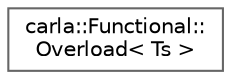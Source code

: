 digraph "类继承关系图"
{
 // INTERACTIVE_SVG=YES
 // LATEX_PDF_SIZE
  bgcolor="transparent";
  edge [fontname=Helvetica,fontsize=10,labelfontname=Helvetica,labelfontsize=10];
  node [fontname=Helvetica,fontsize=10,shape=box,height=0.2,width=0.4];
  rankdir="LR";
  Node0 [id="Node000000",label="carla::Functional::\lOverload\< Ts \>",height=0.2,width=0.4,color="grey40", fillcolor="white", style="filled",URL="$d6/df9/structcarla_1_1Functional_1_1Overload.html",tooltip=" "];
}
